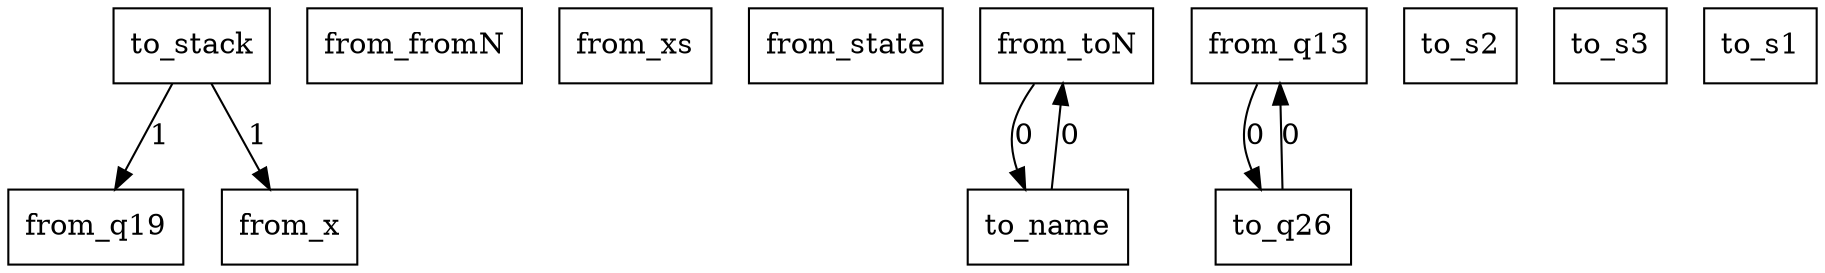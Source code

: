 digraph {
    graph [rankdir=TB
          ,bgcolor=transparent];
    node [shape=box
         ,fillcolor=white
         ,style=filled];
    0 [label=<from_q19>];
    1 [label=<from_fromN>];
    2 [label=<from_xs>];
    3 [label=<from_state>];
    4 [label=<from_toN>];
    5 [label=<from_x>];
    6 [label=<from_q13>];
    7 [label=<to_name>];
    8 [label=<to_q26>];
    9 [label=<to_s2>];
    10 [label=<to_s3>];
    11 [label=<to_stack>];
    12 [label=<to_s1>];
    4 -> 7 [label=0];
    6 -> 8 [label=0];
    7 -> 4 [label=0];
    8 -> 6 [label=0];
    11 -> 0 [label=1];
    11 -> 5 [label=1];
}
